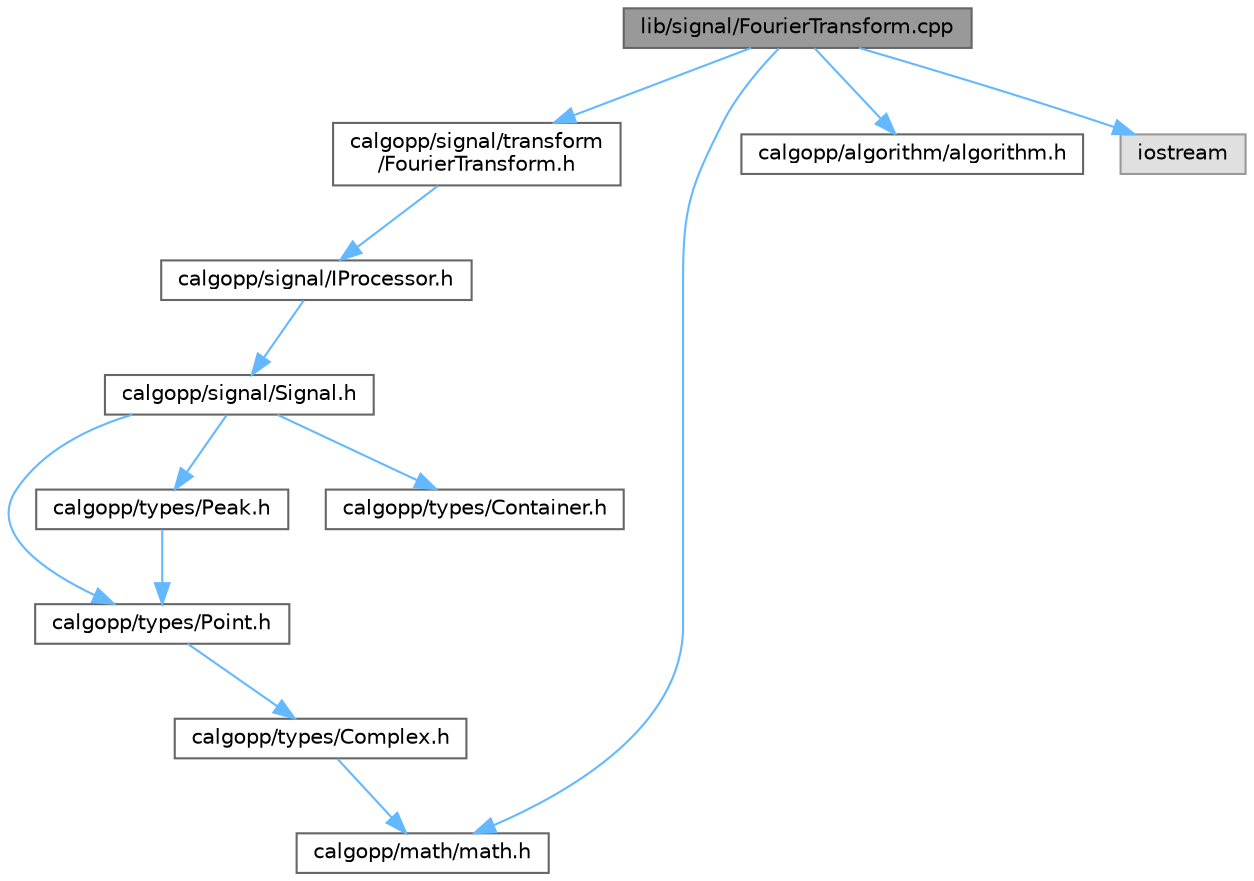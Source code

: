 digraph "lib/signal/FourierTransform.cpp"
{
 // LATEX_PDF_SIZE
  bgcolor="transparent";
  edge [fontname=Helvetica,fontsize=10,labelfontname=Helvetica,labelfontsize=10];
  node [fontname=Helvetica,fontsize=10,shape=box,height=0.2,width=0.4];
  Node1 [label="lib/signal/FourierTransform.cpp",height=0.2,width=0.4,color="gray40", fillcolor="grey60", style="filled", fontcolor="black",tooltip=" "];
  Node1 -> Node2 [color="steelblue1",style="solid"];
  Node2 [label="calgopp/signal/transform\l/FourierTransform.h",height=0.2,width=0.4,color="grey40", fillcolor="white", style="filled",URL="$FourierTransform_8h.html",tooltip=" "];
  Node2 -> Node3 [color="steelblue1",style="solid"];
  Node3 [label="calgopp/signal/IProcessor.h",height=0.2,width=0.4,color="grey40", fillcolor="white", style="filled",URL="$IProcessor_8h.html",tooltip=" "];
  Node3 -> Node4 [color="steelblue1",style="solid"];
  Node4 [label="calgopp/signal/Signal.h",height=0.2,width=0.4,color="grey40", fillcolor="white", style="filled",URL="$Signal_8h.html",tooltip=" "];
  Node4 -> Node5 [color="steelblue1",style="solid"];
  Node5 [label="calgopp/types/Point.h",height=0.2,width=0.4,color="grey40", fillcolor="white", style="filled",URL="$Point_8h.html",tooltip=" "];
  Node5 -> Node6 [color="steelblue1",style="solid"];
  Node6 [label="calgopp/types/Complex.h",height=0.2,width=0.4,color="grey40", fillcolor="white", style="filled",URL="$Complex_8h.html",tooltip=" "];
  Node6 -> Node7 [color="steelblue1",style="solid"];
  Node7 [label="calgopp/math/math.h",height=0.2,width=0.4,color="grey40", fillcolor="white", style="filled",URL="$math_8h.html",tooltip=" "];
  Node4 -> Node8 [color="steelblue1",style="solid"];
  Node8 [label="calgopp/types/Peak.h",height=0.2,width=0.4,color="grey40", fillcolor="white", style="filled",URL="$Peak_8h.html",tooltip=" "];
  Node8 -> Node5 [color="steelblue1",style="solid"];
  Node4 -> Node9 [color="steelblue1",style="solid"];
  Node9 [label="calgopp/types/Container.h",height=0.2,width=0.4,color="grey40", fillcolor="white", style="filled",URL="$Container_8h.html",tooltip=" "];
  Node1 -> Node10 [color="steelblue1",style="solid"];
  Node10 [label="calgopp/algorithm/algorithm.h",height=0.2,width=0.4,color="grey40", fillcolor="white", style="filled",URL="$algorithm_8h.html",tooltip=" "];
  Node1 -> Node7 [color="steelblue1",style="solid"];
  Node1 -> Node11 [color="steelblue1",style="solid"];
  Node11 [label="iostream",height=0.2,width=0.4,color="grey60", fillcolor="#E0E0E0", style="filled",tooltip=" "];
}
